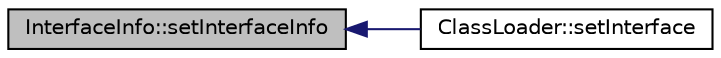 digraph "InterfaceInfo::setInterfaceInfo"
{
  edge [fontname="Helvetica",fontsize="10",labelfontname="Helvetica",labelfontsize="10"];
  node [fontname="Helvetica",fontsize="10",shape=record];
  rankdir="LR";
  Node1 [label="InterfaceInfo::setInterfaceInfo",height=0.2,width=0.4,color="black", fillcolor="grey75", style="filled", fontcolor="black"];
  Node1 -> Node2 [dir="back",color="midnightblue",fontsize="10",style="solid",fontname="Helvetica"];
  Node2 [label="ClassLoader::setInterface",height=0.2,width=0.4,color="black", fillcolor="white", style="filled",URL="$class_class_loader.html#a18bc96df21925d9da172c64205736ea5"];
}
